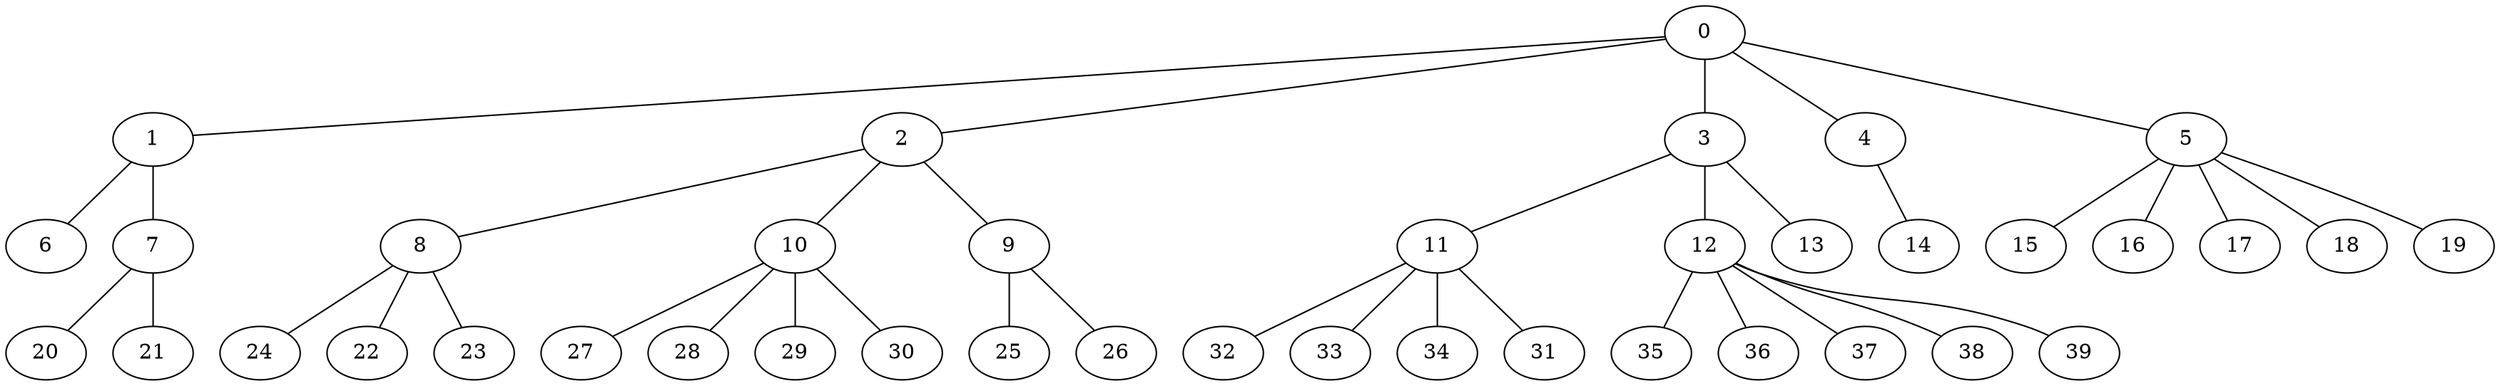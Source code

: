 
graph graphname {
    0 -- 1
0 -- 2
0 -- 3
0 -- 4
0 -- 5
1 -- 6
1 -- 7
2 -- 8
2 -- 10
2 -- 9
3 -- 11
3 -- 12
3 -- 13
4 -- 14
5 -- 15
5 -- 16
5 -- 17
5 -- 18
5 -- 19
7 -- 20
7 -- 21
8 -- 24
8 -- 22
8 -- 23
9 -- 25
9 -- 26
10 -- 27
10 -- 28
10 -- 29
10 -- 30
11 -- 32
11 -- 33
11 -- 34
11 -- 31
12 -- 35
12 -- 36
12 -- 37
12 -- 38
12 -- 39

}
